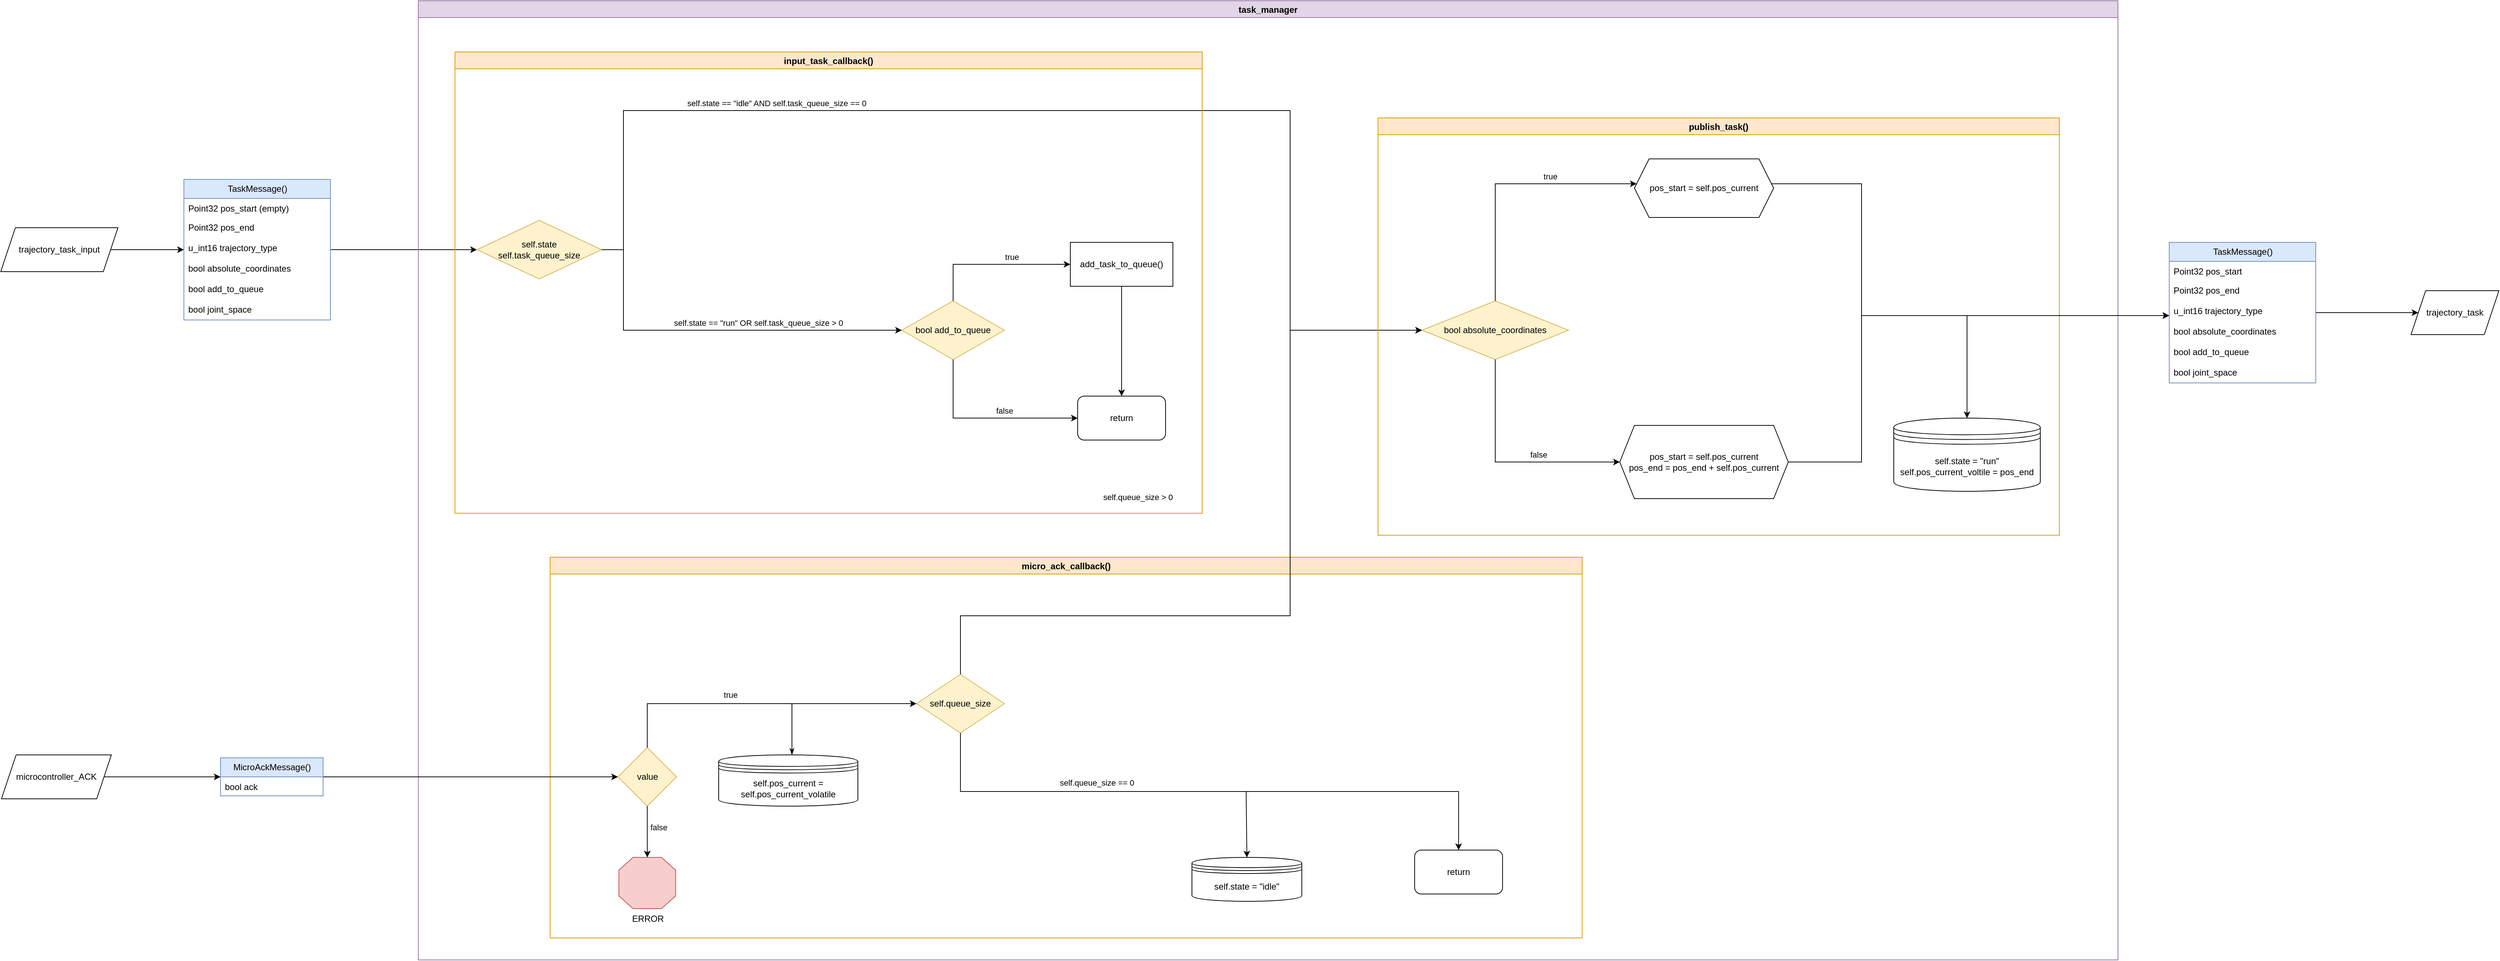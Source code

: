 <mxfile version="23.0.2" type="device" pages="2">
  <diagram name="task_manager" id="s1bGn1nxKH1Egp9ZoMWT">
    <mxGraphModel dx="-600" dy="-542" grid="1" gridSize="10" guides="1" tooltips="1" connect="1" arrows="1" fold="1" page="0" pageScale="1" pageWidth="827" pageHeight="1169" math="0" shadow="0">
      <root>
        <mxCell id="0" />
        <mxCell id="1" parent="0" />
        <mxCell id="enfEnlmXLQ8dVHHmDAx7-76" style="edgeStyle=orthogonalEdgeStyle;rounded=0;orthogonalLoop=1;jettySize=auto;html=1;" parent="1" source="enfEnlmXLQ8dVHHmDAx7-51" target="enfEnlmXLQ8dVHHmDAx7-65" edge="1">
          <mxGeometry relative="1" as="geometry">
            <Array as="points">
              <mxPoint x="4500" y="1630" />
              <mxPoint x="4500" y="1810" />
            </Array>
          </mxGeometry>
        </mxCell>
        <mxCell id="YQ-nEt4K6g1zzaHIffzp-4" style="edgeStyle=orthogonalEdgeStyle;rounded=0;orthogonalLoop=1;jettySize=auto;html=1;" parent="1" source="enfEnlmXLQ8dVHHmDAx7-65" target="YQ-nEt4K6g1zzaHIffzp-3" edge="1">
          <mxGeometry relative="1" as="geometry" />
        </mxCell>
        <mxCell id="enfEnlmXLQ8dVHHmDAx7-65" value="TaskMessage()" style="swimlane;fontStyle=0;childLayout=stackLayout;horizontal=1;startSize=26;fillColor=#dae8fc;horizontalStack=0;resizeParent=1;resizeParentMax=0;resizeLast=0;collapsible=1;marginBottom=0;html=1;strokeColor=#6c8ebf;" parent="1" vertex="1">
          <mxGeometry x="4920" y="1710" width="200" height="192" as="geometry" />
        </mxCell>
        <mxCell id="enfEnlmXLQ8dVHHmDAx7-66" value="Point32 pos_start" style="text;strokeColor=none;fillColor=none;align=left;verticalAlign=top;spacingLeft=4;spacingRight=4;overflow=hidden;rotatable=0;points=[[0,0.5],[1,0.5]];portConstraint=eastwest;whiteSpace=wrap;html=1;" parent="enfEnlmXLQ8dVHHmDAx7-65" vertex="1">
          <mxGeometry y="26" width="200" height="26" as="geometry" />
        </mxCell>
        <mxCell id="enfEnlmXLQ8dVHHmDAx7-67" value="Point32 pos_end" style="text;strokeColor=none;fillColor=none;align=left;verticalAlign=top;spacingLeft=4;spacingRight=4;overflow=hidden;rotatable=0;points=[[0,0.5],[1,0.5]];portConstraint=eastwest;whiteSpace=wrap;html=1;" parent="enfEnlmXLQ8dVHHmDAx7-65" vertex="1">
          <mxGeometry y="52" width="200" height="28" as="geometry" />
        </mxCell>
        <mxCell id="enfEnlmXLQ8dVHHmDAx7-69" value="u_int16 trajectory_type" style="text;strokeColor=none;fillColor=none;align=left;verticalAlign=top;spacingLeft=4;spacingRight=4;overflow=hidden;rotatable=0;points=[[0,0.5],[1,0.5]];portConstraint=eastwest;whiteSpace=wrap;html=1;" parent="enfEnlmXLQ8dVHHmDAx7-65" vertex="1">
          <mxGeometry y="80" width="200" height="28" as="geometry" />
        </mxCell>
        <mxCell id="enfEnlmXLQ8dVHHmDAx7-70" value="bool absolute_coordinates" style="text;strokeColor=none;fillColor=none;align=left;verticalAlign=top;spacingLeft=4;spacingRight=4;overflow=hidden;rotatable=0;points=[[0,0.5],[1,0.5]];portConstraint=eastwest;whiteSpace=wrap;html=1;" parent="enfEnlmXLQ8dVHHmDAx7-65" vertex="1">
          <mxGeometry y="108" width="200" height="28" as="geometry" />
        </mxCell>
        <mxCell id="enfEnlmXLQ8dVHHmDAx7-71" value="bool add_to_queue" style="text;strokeColor=none;fillColor=none;align=left;verticalAlign=top;spacingLeft=4;spacingRight=4;overflow=hidden;rotatable=0;points=[[0,0.5],[1,0.5]];portConstraint=eastwest;whiteSpace=wrap;html=1;" parent="enfEnlmXLQ8dVHHmDAx7-65" vertex="1">
          <mxGeometry y="136" width="200" height="28" as="geometry" />
        </mxCell>
        <mxCell id="5moezjhFUkhRXrV-1yWj-2" value="bool joint_space" style="text;strokeColor=none;fillColor=none;align=left;verticalAlign=top;spacingLeft=4;spacingRight=4;overflow=hidden;rotatable=0;points=[[0,0.5],[1,0.5]];portConstraint=eastwest;whiteSpace=wrap;html=1;" parent="enfEnlmXLQ8dVHHmDAx7-65" vertex="1">
          <mxGeometry y="164" width="200" height="28" as="geometry" />
        </mxCell>
        <mxCell id="enfEnlmXLQ8dVHHmDAx7-94" style="edgeStyle=orthogonalEdgeStyle;rounded=0;orthogonalLoop=1;jettySize=auto;html=1;" parent="1" source="enfEnlmXLQ8dVHHmDAx7-83" target="enfEnlmXLQ8dVHHmDAx7-3" edge="1">
          <mxGeometry relative="1" as="geometry" />
        </mxCell>
        <mxCell id="enfEnlmXLQ8dVHHmDAx7-83" value="TaskMessage()" style="swimlane;fontStyle=0;childLayout=stackLayout;horizontal=1;startSize=26;fillColor=#dae8fc;horizontalStack=0;resizeParent=1;resizeParentMax=0;resizeLast=0;collapsible=1;marginBottom=0;html=1;strokeColor=#6c8ebf;" parent="1" vertex="1">
          <mxGeometry x="2210" y="1624" width="200" height="192" as="geometry" />
        </mxCell>
        <mxCell id="enfEnlmXLQ8dVHHmDAx7-84" value="Point32 pos_start (empty)" style="text;strokeColor=none;fillColor=none;align=left;verticalAlign=top;spacingLeft=4;spacingRight=4;overflow=hidden;rotatable=0;points=[[0,0.5],[1,0.5]];portConstraint=eastwest;whiteSpace=wrap;html=1;" parent="enfEnlmXLQ8dVHHmDAx7-83" vertex="1">
          <mxGeometry y="26" width="200" height="26" as="geometry" />
        </mxCell>
        <mxCell id="enfEnlmXLQ8dVHHmDAx7-85" value="Point32 pos_end" style="text;strokeColor=none;fillColor=none;align=left;verticalAlign=top;spacingLeft=4;spacingRight=4;overflow=hidden;rotatable=0;points=[[0,0.5],[1,0.5]];portConstraint=eastwest;whiteSpace=wrap;html=1;" parent="enfEnlmXLQ8dVHHmDAx7-83" vertex="1">
          <mxGeometry y="52" width="200" height="28" as="geometry" />
        </mxCell>
        <mxCell id="enfEnlmXLQ8dVHHmDAx7-86" value="u_int16 trajectory_type" style="text;strokeColor=none;fillColor=none;align=left;verticalAlign=top;spacingLeft=4;spacingRight=4;overflow=hidden;rotatable=0;points=[[0,0.5],[1,0.5]];portConstraint=eastwest;whiteSpace=wrap;html=1;" parent="enfEnlmXLQ8dVHHmDAx7-83" vertex="1">
          <mxGeometry y="80" width="200" height="28" as="geometry" />
        </mxCell>
        <mxCell id="enfEnlmXLQ8dVHHmDAx7-87" value="bool absolute_coordinates" style="text;strokeColor=none;fillColor=none;align=left;verticalAlign=top;spacingLeft=4;spacingRight=4;overflow=hidden;rotatable=0;points=[[0,0.5],[1,0.5]];portConstraint=eastwest;whiteSpace=wrap;html=1;" parent="enfEnlmXLQ8dVHHmDAx7-83" vertex="1">
          <mxGeometry y="108" width="200" height="28" as="geometry" />
        </mxCell>
        <mxCell id="enfEnlmXLQ8dVHHmDAx7-88" value="bool add_to_queue" style="text;strokeColor=none;fillColor=none;align=left;verticalAlign=top;spacingLeft=4;spacingRight=4;overflow=hidden;rotatable=0;points=[[0,0.5],[1,0.5]];portConstraint=eastwest;whiteSpace=wrap;html=1;" parent="enfEnlmXLQ8dVHHmDAx7-83" vertex="1">
          <mxGeometry y="136" width="200" height="28" as="geometry" />
        </mxCell>
        <mxCell id="5moezjhFUkhRXrV-1yWj-1" value="bool joint_space" style="text;strokeColor=none;fillColor=none;align=left;verticalAlign=top;spacingLeft=4;spacingRight=4;overflow=hidden;rotatable=0;points=[[0,0.5],[1,0.5]];portConstraint=eastwest;whiteSpace=wrap;html=1;" parent="enfEnlmXLQ8dVHHmDAx7-83" vertex="1">
          <mxGeometry y="164" width="200" height="28" as="geometry" />
        </mxCell>
        <mxCell id="enfEnlmXLQ8dVHHmDAx7-90" value="task_manager" style="swimlane;fillColor=#e1d5e7;strokeColor=#9673a6;" parent="1" vertex="1">
          <mxGeometry x="2530" y="1380" width="2320" height="1310" as="geometry">
            <mxRectangle x="2530" y="1380" width="220" height="90" as="alternateBounds" />
          </mxGeometry>
        </mxCell>
        <mxCell id="enfEnlmXLQ8dVHHmDAx7-25" value="value" style="rhombus;whiteSpace=wrap;html=1;fillColor=#fff2cc;strokeColor=#d6b656;" parent="enfEnlmXLQ8dVHHmDAx7-90" vertex="1">
          <mxGeometry x="272.5" y="1020" width="80" height="80" as="geometry" />
        </mxCell>
        <mxCell id="enfEnlmXLQ8dVHHmDAx7-32" value="return" style="rounded=1;whiteSpace=wrap;html=1;" parent="enfEnlmXLQ8dVHHmDAx7-90" vertex="1">
          <mxGeometry x="1360" y="1160" width="120" height="60" as="geometry" />
        </mxCell>
        <mxCell id="enfEnlmXLQ8dVHHmDAx7-41" value="ERROR" style="verticalLabelPosition=bottom;verticalAlign=top;html=1;shape=mxgraph.basic.polygon;polyCoords=[[0.25,0],[0.75,0],[1,0.25],[1,0.75],[0.75,1],[0.25,1],[0,0.75],[0,0.25]];polyline=0;fillColor=#f8cecc;strokeColor=#b85450;" parent="enfEnlmXLQ8dVHHmDAx7-90" vertex="1">
          <mxGeometry x="273.75" y="1170" width="77.5" height="70" as="geometry" />
        </mxCell>
        <mxCell id="enfEnlmXLQ8dVHHmDAx7-43" value="" style="edgeStyle=orthogonalEdgeStyle;rounded=0;orthogonalLoop=1;jettySize=auto;html=1;" parent="enfEnlmXLQ8dVHHmDAx7-90" source="enfEnlmXLQ8dVHHmDAx7-25" target="enfEnlmXLQ8dVHHmDAx7-41" edge="1">
          <mxGeometry relative="1" as="geometry" />
        </mxCell>
        <mxCell id="enfEnlmXLQ8dVHHmDAx7-45" value="false" style="edgeLabel;html=1;align=center;verticalAlign=middle;resizable=0;points=[];" parent="enfEnlmXLQ8dVHHmDAx7-43" vertex="1" connectable="0">
          <mxGeometry x="-0.225" y="2" relative="1" as="geometry">
            <mxPoint x="13" y="2" as="offset" />
          </mxGeometry>
        </mxCell>
        <mxCell id="enfEnlmXLQ8dVHHmDAx7-3" value="self.state&lt;br&gt;self.task_queue_size" style="rhombus;whiteSpace=wrap;html=1;fillColor=#fff2cc;strokeColor=#d6b656;" parent="enfEnlmXLQ8dVHHmDAx7-90" vertex="1">
          <mxGeometry x="80" y="300" width="170" height="80" as="geometry" />
        </mxCell>
        <mxCell id="enfEnlmXLQ8dVHHmDAx7-10" value="" style="edgeStyle=orthogonalEdgeStyle;rounded=0;orthogonalLoop=1;jettySize=auto;html=1;" parent="enfEnlmXLQ8dVHHmDAx7-90" source="enfEnlmXLQ8dVHHmDAx7-3" target="enfEnlmXLQ8dVHHmDAx7-49" edge="1">
          <mxGeometry relative="1" as="geometry">
            <mxPoint x="1190.077" y="490" as="targetPoint" />
            <Array as="points">
              <mxPoint x="280" y="340" />
              <mxPoint x="280" y="150" />
              <mxPoint x="1190" y="150" />
              <mxPoint x="1190" y="450" />
            </Array>
          </mxGeometry>
        </mxCell>
        <mxCell id="enfEnlmXLQ8dVHHmDAx7-11" value="self.state == &quot;idle&quot; AND self.task_queue_size == 0" style="edgeLabel;html=1;align=center;verticalAlign=middle;resizable=0;points=[];" parent="enfEnlmXLQ8dVHHmDAx7-10" vertex="1" connectable="0">
          <mxGeometry x="0.148" y="1" relative="1" as="geometry">
            <mxPoint x="-495" y="-9" as="offset" />
          </mxGeometry>
        </mxCell>
        <mxCell id="enfEnlmXLQ8dVHHmDAx7-15" value="bool add_to_queue" style="rhombus;whiteSpace=wrap;html=1;fillColor=#fff2cc;strokeColor=#d6b656;" parent="enfEnlmXLQ8dVHHmDAx7-90" vertex="1">
          <mxGeometry x="660" y="410" width="140" height="80" as="geometry" />
        </mxCell>
        <mxCell id="enfEnlmXLQ8dVHHmDAx7-16" value="" style="edgeStyle=orthogonalEdgeStyle;rounded=0;orthogonalLoop=1;jettySize=auto;html=1;" parent="enfEnlmXLQ8dVHHmDAx7-90" source="enfEnlmXLQ8dVHHmDAx7-3" target="enfEnlmXLQ8dVHHmDAx7-15" edge="1">
          <mxGeometry relative="1" as="geometry">
            <Array as="points">
              <mxPoint x="280" y="340" />
              <mxPoint x="280" y="450" />
            </Array>
          </mxGeometry>
        </mxCell>
        <mxCell id="enfEnlmXLQ8dVHHmDAx7-23" value="self.state == &quot;run&quot; OR self.task_queue_size &amp;gt; 0" style="edgeLabel;html=1;align=center;verticalAlign=middle;resizable=0;points=[];" parent="enfEnlmXLQ8dVHHmDAx7-16" vertex="1" connectable="0">
          <mxGeometry x="0.19" y="-4" relative="1" as="geometry">
            <mxPoint x="14" y="-14" as="offset" />
          </mxGeometry>
        </mxCell>
        <mxCell id="enfEnlmXLQ8dVHHmDAx7-108" style="edgeStyle=orthogonalEdgeStyle;rounded=0;orthogonalLoop=1;jettySize=auto;html=1;" parent="enfEnlmXLQ8dVHHmDAx7-90" source="enfEnlmXLQ8dVHHmDAx7-17" target="enfEnlmXLQ8dVHHmDAx7-107" edge="1">
          <mxGeometry relative="1" as="geometry" />
        </mxCell>
        <mxCell id="enfEnlmXLQ8dVHHmDAx7-17" value="add_task_to_queue()" style="whiteSpace=wrap;html=1;" parent="enfEnlmXLQ8dVHHmDAx7-90" vertex="1">
          <mxGeometry x="890" y="330" width="140" height="60" as="geometry" />
        </mxCell>
        <mxCell id="enfEnlmXLQ8dVHHmDAx7-18" value="" style="edgeStyle=orthogonalEdgeStyle;rounded=0;orthogonalLoop=1;jettySize=auto;html=1;" parent="enfEnlmXLQ8dVHHmDAx7-90" source="enfEnlmXLQ8dVHHmDAx7-15" target="enfEnlmXLQ8dVHHmDAx7-17" edge="1">
          <mxGeometry relative="1" as="geometry">
            <Array as="points">
              <mxPoint x="730" y="360" />
            </Array>
          </mxGeometry>
        </mxCell>
        <mxCell id="enfEnlmXLQ8dVHHmDAx7-19" value="true" style="edgeLabel;html=1;align=center;verticalAlign=middle;resizable=0;points=[];" parent="enfEnlmXLQ8dVHHmDAx7-18" vertex="1" connectable="0">
          <mxGeometry x="0.064" relative="1" as="geometry">
            <mxPoint x="18" y="-10" as="offset" />
          </mxGeometry>
        </mxCell>
        <mxCell id="enfEnlmXLQ8dVHHmDAx7-21" value="" style="edgeStyle=orthogonalEdgeStyle;rounded=0;orthogonalLoop=1;jettySize=auto;html=1;entryX=0;entryY=0.5;entryDx=0;entryDy=0;" parent="enfEnlmXLQ8dVHHmDAx7-90" source="enfEnlmXLQ8dVHHmDAx7-15" target="enfEnlmXLQ8dVHHmDAx7-107" edge="1">
          <mxGeometry relative="1" as="geometry">
            <Array as="points">
              <mxPoint x="730" y="570" />
            </Array>
            <mxPoint x="730" y="610" as="targetPoint" />
          </mxGeometry>
        </mxCell>
        <mxCell id="enfEnlmXLQ8dVHHmDAx7-22" value="false" style="edgeLabel;html=1;align=center;verticalAlign=middle;resizable=0;points=[];" parent="enfEnlmXLQ8dVHHmDAx7-21" vertex="1" connectable="0">
          <mxGeometry x="0.318" y="-4" relative="1" as="geometry">
            <mxPoint x="-15" y="-14" as="offset" />
          </mxGeometry>
        </mxCell>
        <mxCell id="enfEnlmXLQ8dVHHmDAx7-49" value="bool absolute_coordinates" style="rhombus;whiteSpace=wrap;html=1;fillColor=#fff2cc;strokeColor=#d6b656;" parent="enfEnlmXLQ8dVHHmDAx7-90" vertex="1">
          <mxGeometry x="1370" y="410" width="200" height="80" as="geometry" />
        </mxCell>
        <mxCell id="enfEnlmXLQ8dVHHmDAx7-52" value="" style="edgeStyle=orthogonalEdgeStyle;rounded=0;orthogonalLoop=1;jettySize=auto;html=1;" parent="enfEnlmXLQ8dVHHmDAx7-90" source="enfEnlmXLQ8dVHHmDAx7-49" target="enfEnlmXLQ8dVHHmDAx7-51" edge="1">
          <mxGeometry relative="1" as="geometry">
            <Array as="points">
              <mxPoint x="1470" y="250" />
            </Array>
          </mxGeometry>
        </mxCell>
        <mxCell id="enfEnlmXLQ8dVHHmDAx7-53" value="true" style="edgeLabel;html=1;align=center;verticalAlign=middle;resizable=0;points=[];" parent="enfEnlmXLQ8dVHHmDAx7-52" vertex="1" connectable="0">
          <mxGeometry x="0.052" y="3" relative="1" as="geometry">
            <mxPoint x="49" y="-7" as="offset" />
          </mxGeometry>
        </mxCell>
        <mxCell id="enfEnlmXLQ8dVHHmDAx7-55" value="" style="edgeStyle=orthogonalEdgeStyle;rounded=0;orthogonalLoop=1;jettySize=auto;html=1;" parent="enfEnlmXLQ8dVHHmDAx7-90" source="enfEnlmXLQ8dVHHmDAx7-49" target="enfEnlmXLQ8dVHHmDAx7-54" edge="1">
          <mxGeometry relative="1" as="geometry">
            <Array as="points">
              <mxPoint x="1470" y="630" />
            </Array>
          </mxGeometry>
        </mxCell>
        <mxCell id="enfEnlmXLQ8dVHHmDAx7-56" value="false" style="edgeLabel;html=1;align=center;verticalAlign=middle;resizable=0;points=[];" parent="enfEnlmXLQ8dVHHmDAx7-55" vertex="1" connectable="0">
          <mxGeometry x="0.116" y="-1" relative="1" as="geometry">
            <mxPoint x="26" y="-11" as="offset" />
          </mxGeometry>
        </mxCell>
        <mxCell id="YQ-nEt4K6g1zzaHIffzp-2" style="edgeStyle=orthogonalEdgeStyle;rounded=0;orthogonalLoop=1;jettySize=auto;html=1;startArrow=classic;startFill=1;endArrow=none;endFill=0;" parent="enfEnlmXLQ8dVHHmDAx7-90" source="enfEnlmXLQ8dVHHmDAx7-59" edge="1">
          <mxGeometry relative="1" as="geometry">
            <mxPoint x="2114" y="430" as="targetPoint" />
          </mxGeometry>
        </mxCell>
        <mxCell id="enfEnlmXLQ8dVHHmDAx7-111" value="input_task_callback()" style="swimlane;fillColor=#ffe6cc;strokeColor=#d79b00;swimlaneFillColor=none;rounded=0;glass=0;" parent="enfEnlmXLQ8dVHHmDAx7-90" vertex="1">
          <mxGeometry x="50" y="70" width="1020" height="630" as="geometry">
            <mxRectangle x="50" y="70" width="160" height="30" as="alternateBounds" />
          </mxGeometry>
        </mxCell>
        <mxCell id="enfEnlmXLQ8dVHHmDAx7-107" value="return" style="rounded=1;whiteSpace=wrap;html=1;" parent="enfEnlmXLQ8dVHHmDAx7-111" vertex="1">
          <mxGeometry x="850" y="470" width="120" height="60" as="geometry" />
        </mxCell>
        <mxCell id="enfEnlmXLQ8dVHHmDAx7-113" value="micro_ack_callback()" style="swimlane;fillColor=#ffe6cc;strokeColor=#d79b00;" parent="enfEnlmXLQ8dVHHmDAx7-90" vertex="1">
          <mxGeometry x="180" y="760" width="1408.75" height="520" as="geometry" />
        </mxCell>
        <mxCell id="enfEnlmXLQ8dVHHmDAx7-27" value="self.queue_size" style="rhombus;whiteSpace=wrap;html=1;fillColor=#fff2cc;strokeColor=#d6b656;" parent="enfEnlmXLQ8dVHHmDAx7-113" vertex="1">
          <mxGeometry x="500" y="160" width="120" height="80" as="geometry" />
        </mxCell>
        <mxCell id="9M5KWKwxso2YnSo6SnTk-2" style="edgeStyle=orthogonalEdgeStyle;rounded=0;orthogonalLoop=1;jettySize=auto;html=1;startArrow=classicThin;startFill=1;endArrow=none;endFill=0;" parent="enfEnlmXLQ8dVHHmDAx7-113" source="9M5KWKwxso2YnSo6SnTk-1" edge="1">
          <mxGeometry relative="1" as="geometry">
            <mxPoint x="310" y="200" as="targetPoint" />
            <Array as="points">
              <mxPoint x="330" y="200" />
            </Array>
          </mxGeometry>
        </mxCell>
        <mxCell id="9M5KWKwxso2YnSo6SnTk-1" value="self.pos_current = self.pos_current_volatile" style="shape=datastore;whiteSpace=wrap;html=1;" parent="enfEnlmXLQ8dVHHmDAx7-113" vertex="1">
          <mxGeometry x="230" y="270" width="190" height="70" as="geometry" />
        </mxCell>
        <mxCell id="enfEnlmXLQ8dVHHmDAx7-104" value="self.state = &quot;idle&quot;" style="shape=datastore;whiteSpace=wrap;html=1;" parent="enfEnlmXLQ8dVHHmDAx7-113" vertex="1">
          <mxGeometry x="876" y="410" width="150" height="60" as="geometry" />
        </mxCell>
        <mxCell id="enfEnlmXLQ8dVHHmDAx7-30" value="" style="edgeStyle=orthogonalEdgeStyle;rounded=0;orthogonalLoop=1;jettySize=auto;html=1;" parent="enfEnlmXLQ8dVHHmDAx7-90" source="enfEnlmXLQ8dVHHmDAx7-27" target="enfEnlmXLQ8dVHHmDAx7-49" edge="1">
          <mxGeometry relative="1" as="geometry">
            <mxPoint x="1190.077" y="550" as="targetPoint" />
            <Array as="points">
              <mxPoint x="740" y="840" />
              <mxPoint x="1190" y="840" />
              <mxPoint x="1190" y="450" />
            </Array>
          </mxGeometry>
        </mxCell>
        <mxCell id="enfEnlmXLQ8dVHHmDAx7-34" value="self.queue_size &amp;gt; 0" style="edgeLabel;html=1;align=center;verticalAlign=middle;resizable=0;points=[];" parent="enfEnlmXLQ8dVHHmDAx7-30" vertex="1" connectable="0">
          <mxGeometry x="0.24" relative="1" as="geometry">
            <mxPoint x="-208" y="-10" as="offset" />
          </mxGeometry>
        </mxCell>
        <mxCell id="enfEnlmXLQ8dVHHmDAx7-28" value="" style="edgeStyle=orthogonalEdgeStyle;rounded=0;orthogonalLoop=1;jettySize=auto;html=1;exitX=0.5;exitY=0;exitDx=0;exitDy=0;" parent="enfEnlmXLQ8dVHHmDAx7-90" source="enfEnlmXLQ8dVHHmDAx7-25" target="enfEnlmXLQ8dVHHmDAx7-27" edge="1">
          <mxGeometry relative="1" as="geometry">
            <mxPoint x="530" y="970" as="targetPoint" />
            <Array as="points">
              <mxPoint x="313" y="960" />
            </Array>
            <mxPoint x="386.304" y="1029.996" as="sourcePoint" />
          </mxGeometry>
        </mxCell>
        <mxCell id="enfEnlmXLQ8dVHHmDAx7-44" value="true" style="edgeLabel;html=1;align=center;verticalAlign=middle;resizable=0;points=[];" parent="enfEnlmXLQ8dVHHmDAx7-28" vertex="1" connectable="0">
          <mxGeometry x="0.566" y="2" relative="1" as="geometry">
            <mxPoint x="-161" y="-10" as="offset" />
          </mxGeometry>
        </mxCell>
        <mxCell id="enfEnlmXLQ8dVHHmDAx7-105" style="edgeStyle=orthogonalEdgeStyle;rounded=0;orthogonalLoop=1;jettySize=auto;html=1;" parent="enfEnlmXLQ8dVHHmDAx7-90" source="enfEnlmXLQ8dVHHmDAx7-27" target="enfEnlmXLQ8dVHHmDAx7-32" edge="1">
          <mxGeometry relative="1" as="geometry">
            <Array as="points">
              <mxPoint x="740" y="1080" />
              <mxPoint x="1420" y="1080" />
            </Array>
          </mxGeometry>
        </mxCell>
        <mxCell id="enfEnlmXLQ8dVHHmDAx7-110" value="self.queue_size == 0" style="edgeLabel;html=1;align=center;verticalAlign=middle;resizable=0;points=[];" parent="enfEnlmXLQ8dVHHmDAx7-105" vertex="1" connectable="0">
          <mxGeometry x="0.104" y="6" relative="1" as="geometry">
            <mxPoint x="-198" y="-6" as="offset" />
          </mxGeometry>
        </mxCell>
        <mxCell id="cKC43RCWWNWNaicOigTV-1" value="publish_task()" style="swimlane;startSize=23;fillColor=#ffe6cc;strokeColor=#d79b00;" parent="enfEnlmXLQ8dVHHmDAx7-90" vertex="1">
          <mxGeometry x="1310" y="160" width="930" height="570" as="geometry" />
        </mxCell>
        <mxCell id="enfEnlmXLQ8dVHHmDAx7-54" value="pos_start = self.pos_current&lt;br&gt;pos_end = pos_end + self.pos_current" style="shape=hexagon;perimeter=hexagonPerimeter2;whiteSpace=wrap;html=1;fixedSize=1;" parent="cKC43RCWWNWNaicOigTV-1" vertex="1">
          <mxGeometry x="330" y="420" width="230" height="100" as="geometry" />
        </mxCell>
        <mxCell id="enfEnlmXLQ8dVHHmDAx7-51" value="pos_start = self.pos_current" style="shape=hexagon;perimeter=hexagonPerimeter2;whiteSpace=wrap;html=1;fixedSize=1;" parent="cKC43RCWWNWNaicOigTV-1" vertex="1">
          <mxGeometry x="350" y="56" width="190" height="80" as="geometry" />
        </mxCell>
        <mxCell id="enfEnlmXLQ8dVHHmDAx7-59" value="self.state = &quot;run&quot;&lt;br&gt;self.pos_current_voltile = pos_end" style="shape=datastore;whiteSpace=wrap;html=1;" parent="cKC43RCWWNWNaicOigTV-1" vertex="1">
          <mxGeometry x="704" y="410" width="200" height="100" as="geometry" />
        </mxCell>
        <mxCell id="ZBmy8x6zG498OjD0A42x-7" style="edgeStyle=orthogonalEdgeStyle;rounded=0;orthogonalLoop=1;jettySize=auto;html=1;" parent="1" source="enfEnlmXLQ8dVHHmDAx7-24" target="ZBmy8x6zG498OjD0A42x-3" edge="1">
          <mxGeometry relative="1" as="geometry" />
        </mxCell>
        <mxCell id="enfEnlmXLQ8dVHHmDAx7-24" value="microcontroller_ACK" style="shape=parallelogram;perimeter=parallelogramPerimeter;whiteSpace=wrap;html=1;fixedSize=1;" parent="1" vertex="1">
          <mxGeometry x="1961" y="2410" width="150" height="60" as="geometry" />
        </mxCell>
        <mxCell id="ZBmy8x6zG498OjD0A42x-2" style="edgeStyle=orthogonalEdgeStyle;rounded=0;orthogonalLoop=1;jettySize=auto;html=1;" parent="1" source="ZBmy8x6zG498OjD0A42x-1" target="enfEnlmXLQ8dVHHmDAx7-83" edge="1">
          <mxGeometry relative="1" as="geometry" />
        </mxCell>
        <mxCell id="ZBmy8x6zG498OjD0A42x-1" value="trajectory_task_input" style="shape=parallelogram;perimeter=parallelogramPerimeter;whiteSpace=wrap;html=1;fixedSize=1;" parent="1" vertex="1">
          <mxGeometry x="1960" y="1690" width="160" height="60" as="geometry" />
        </mxCell>
        <mxCell id="ZBmy8x6zG498OjD0A42x-8" style="edgeStyle=orthogonalEdgeStyle;rounded=0;orthogonalLoop=1;jettySize=auto;html=1;" parent="1" source="ZBmy8x6zG498OjD0A42x-3" target="enfEnlmXLQ8dVHHmDAx7-25" edge="1">
          <mxGeometry relative="1" as="geometry" />
        </mxCell>
        <mxCell id="ZBmy8x6zG498OjD0A42x-3" value="MicroAckMessage()" style="swimlane;fontStyle=0;childLayout=stackLayout;horizontal=1;startSize=26;fillColor=#dae8fc;horizontalStack=0;resizeParent=1;resizeParentMax=0;resizeLast=0;collapsible=1;marginBottom=0;html=1;strokeColor=#6c8ebf;" parent="1" vertex="1">
          <mxGeometry x="2260" y="2414" width="140" height="52" as="geometry" />
        </mxCell>
        <mxCell id="ZBmy8x6zG498OjD0A42x-4" value="bool ack" style="text;strokeColor=none;fillColor=none;align=left;verticalAlign=top;spacingLeft=4;spacingRight=4;overflow=hidden;rotatable=0;points=[[0,0.5],[1,0.5]];portConstraint=eastwest;whiteSpace=wrap;html=1;" parent="ZBmy8x6zG498OjD0A42x-3" vertex="1">
          <mxGeometry y="26" width="140" height="26" as="geometry" />
        </mxCell>
        <mxCell id="YQ-nEt4K6g1zzaHIffzp-3" value="trajectory_task" style="shape=parallelogram;perimeter=parallelogramPerimeter;whiteSpace=wrap;html=1;fixedSize=1;" parent="1" vertex="1">
          <mxGeometry x="5250" y="1776" width="120" height="60" as="geometry" />
        </mxCell>
        <mxCell id="9M5KWKwxso2YnSo6SnTk-3" value="" style="endArrow=classic;html=1;rounded=0;entryX=0.5;entryY=0;entryDx=0;entryDy=0;" parent="1" target="enfEnlmXLQ8dVHHmDAx7-104" edge="1">
          <mxGeometry width="50" height="50" relative="1" as="geometry">
            <mxPoint x="3660" y="2460" as="sourcePoint" />
            <mxPoint x="3570" y="2550" as="targetPoint" />
          </mxGeometry>
        </mxCell>
        <mxCell id="cKC43RCWWNWNaicOigTV-2" style="edgeStyle=orthogonalEdgeStyle;rounded=0;orthogonalLoop=1;jettySize=auto;html=1;" parent="1" source="enfEnlmXLQ8dVHHmDAx7-54" target="enfEnlmXLQ8dVHHmDAx7-65" edge="1">
          <mxGeometry relative="1" as="geometry">
            <Array as="points">
              <mxPoint x="4500" y="2010" />
              <mxPoint x="4500" y="1810" />
            </Array>
          </mxGeometry>
        </mxCell>
      </root>
    </mxGraphModel>
  </diagram>
  <diagram id="B1Fzsid5cvQ4gy6d5hLE" name="robot_controller">
    <mxGraphModel dx="-1431" dy="-478" grid="1" gridSize="10" guides="1" tooltips="1" connect="1" arrows="1" fold="1" page="1" pageScale="1" pageWidth="827" pageHeight="1169" math="0" shadow="0">
      <root>
        <mxCell id="0" />
        <mxCell id="1" parent="0" />
        <mxCell id="QLZ8bEoriil78dlaDKnp-2" style="edgeStyle=orthogonalEdgeStyle;rounded=0;orthogonalLoop=1;jettySize=auto;html=1;" parent="1" source="Quh2cVXOiZRCfCQZu7Df-1" target="QLZ8bEoriil78dlaDKnp-1" edge="1">
          <mxGeometry relative="1" as="geometry" />
        </mxCell>
        <mxCell id="Quh2cVXOiZRCfCQZu7Df-1" value="TaskMessage()" style="swimlane;fontStyle=0;childLayout=stackLayout;horizontal=1;startSize=26;fillColor=none;horizontalStack=0;resizeParent=1;resizeParentMax=0;resizeLast=0;collapsible=1;marginBottom=0;html=1;" parent="1" vertex="1">
          <mxGeometry x="3550" y="1457" width="200" height="192" as="geometry" />
        </mxCell>
        <mxCell id="Quh2cVXOiZRCfCQZu7Df-2" value="Point32 pos_start" style="text;strokeColor=none;fillColor=none;align=left;verticalAlign=top;spacingLeft=4;spacingRight=4;overflow=hidden;rotatable=0;points=[[0,0.5],[1,0.5]];portConstraint=eastwest;whiteSpace=wrap;html=1;" parent="Quh2cVXOiZRCfCQZu7Df-1" vertex="1">
          <mxGeometry y="26" width="200" height="26" as="geometry" />
        </mxCell>
        <mxCell id="Quh2cVXOiZRCfCQZu7Df-3" value="Point32 pos_end" style="text;strokeColor=none;fillColor=none;align=left;verticalAlign=top;spacingLeft=4;spacingRight=4;overflow=hidden;rotatable=0;points=[[0,0.5],[1,0.5]];portConstraint=eastwest;whiteSpace=wrap;html=1;" parent="Quh2cVXOiZRCfCQZu7Df-1" vertex="1">
          <mxGeometry y="52" width="200" height="28" as="geometry" />
        </mxCell>
        <mxCell id="Quh2cVXOiZRCfCQZu7Df-4" value="u_int16 trajectory_type" style="text;strokeColor=none;fillColor=none;align=left;verticalAlign=top;spacingLeft=4;spacingRight=4;overflow=hidden;rotatable=0;points=[[0,0.5],[1,0.5]];portConstraint=eastwest;whiteSpace=wrap;html=1;" parent="Quh2cVXOiZRCfCQZu7Df-1" vertex="1">
          <mxGeometry y="80" width="200" height="28" as="geometry" />
        </mxCell>
        <mxCell id="Quh2cVXOiZRCfCQZu7Df-5" value="bool absolute_coordinates" style="text;strokeColor=none;fillColor=none;align=left;verticalAlign=top;spacingLeft=4;spacingRight=4;overflow=hidden;rotatable=0;points=[[0,0.5],[1,0.5]];portConstraint=eastwest;whiteSpace=wrap;html=1;" parent="Quh2cVXOiZRCfCQZu7Df-1" vertex="1">
          <mxGeometry y="108" width="200" height="28" as="geometry" />
        </mxCell>
        <mxCell id="Quh2cVXOiZRCfCQZu7Df-6" value="bool add_to_queue" style="text;strokeColor=none;fillColor=none;align=left;verticalAlign=top;spacingLeft=4;spacingRight=4;overflow=hidden;rotatable=0;points=[[0,0.5],[1,0.5]];portConstraint=eastwest;whiteSpace=wrap;html=1;" parent="Quh2cVXOiZRCfCQZu7Df-1" vertex="1">
          <mxGeometry y="136" width="200" height="28" as="geometry" />
        </mxCell>
        <mxCell id="TTrZ2Ry3o2LE3_kFbg0s-13" value="bool joint_space" style="text;strokeColor=none;fillColor=none;align=left;verticalAlign=top;spacingLeft=4;spacingRight=4;overflow=hidden;rotatable=0;points=[[0,0.5],[1,0.5]];portConstraint=eastwest;whiteSpace=wrap;html=1;" parent="Quh2cVXOiZRCfCQZu7Df-1" vertex="1">
          <mxGeometry y="164" width="200" height="28" as="geometry" />
        </mxCell>
        <mxCell id="SgtMRvae1MBsr5tqp38Z-2" style="edgeStyle=orthogonalEdgeStyle;rounded=0;orthogonalLoop=1;jettySize=auto;html=1;" parent="1" source="SgtMRvae1MBsr5tqp38Z-1" target="Quh2cVXOiZRCfCQZu7Df-1" edge="1">
          <mxGeometry relative="1" as="geometry" />
        </mxCell>
        <mxCell id="SgtMRvae1MBsr5tqp38Z-1" value="trajectory_task" style="shape=parallelogram;perimeter=parallelogramPerimeter;whiteSpace=wrap;html=1;fixedSize=1;" parent="1" vertex="1">
          <mxGeometry x="3250" y="1523" width="120" height="60" as="geometry" />
        </mxCell>
        <mxCell id="SgtMRvae1MBsr5tqp38Z-3" value="robot_controller_callback()" style="swimlane;startSize=23;" parent="1" vertex="1">
          <mxGeometry x="3850" y="1270" width="1680" height="600" as="geometry" />
        </mxCell>
        <mxCell id="QLZ8bEoriil78dlaDKnp-31" style="edgeStyle=orthogonalEdgeStyle;rounded=0;orthogonalLoop=1;jettySize=auto;html=1;" parent="SgtMRvae1MBsr5tqp38Z-3" source="QLZ8bEoriil78dlaDKnp-1" target="QLZ8bEoriil78dlaDKnp-5" edge="1">
          <mxGeometry relative="1" as="geometry" />
        </mxCell>
        <mxCell id="TTrZ2Ry3o2LE3_kFbg0s-2" style="edgeStyle=orthogonalEdgeStyle;rounded=0;orthogonalLoop=1;jettySize=auto;html=1;" parent="SgtMRvae1MBsr5tqp38Z-3" source="QLZ8bEoriil78dlaDKnp-1" target="TTrZ2Ry3o2LE3_kFbg0s-1" edge="1">
          <mxGeometry relative="1" as="geometry" />
        </mxCell>
        <mxCell id="QLZ8bEoriil78dlaDKnp-1" value="generate_trajectory_task_space()" style="rounded=0;whiteSpace=wrap;html=1;" parent="SgtMRvae1MBsr5tqp38Z-3" vertex="1">
          <mxGeometry x="100" y="252" width="210" height="62" as="geometry" />
        </mxCell>
        <mxCell id="QLZ8bEoriil78dlaDKnp-51" style="edgeStyle=orthogonalEdgeStyle;rounded=0;orthogonalLoop=1;jettySize=auto;html=1;" parent="SgtMRvae1MBsr5tqp38Z-3" source="QLZ8bEoriil78dlaDKnp-3" target="QLZ8bEoriil78dlaDKnp-39" edge="1">
          <mxGeometry relative="1" as="geometry" />
        </mxCell>
        <mxCell id="TTrZ2Ry3o2LE3_kFbg0s-10" style="edgeStyle=orthogonalEdgeStyle;rounded=0;orthogonalLoop=1;jettySize=auto;html=1;" parent="SgtMRvae1MBsr5tqp38Z-3" source="QLZ8bEoriil78dlaDKnp-3" target="TTrZ2Ry3o2LE3_kFbg0s-8" edge="1">
          <mxGeometry relative="1" as="geometry" />
        </mxCell>
        <mxCell id="QLZ8bEoriil78dlaDKnp-3" value="inverse_geometry()" style="rounded=0;whiteSpace=wrap;html=1;" parent="SgtMRvae1MBsr5tqp38Z-3" vertex="1">
          <mxGeometry x="750" y="249" width="175" height="68" as="geometry" />
        </mxCell>
        <mxCell id="QLZ8bEoriil78dlaDKnp-29" style="edgeStyle=orthogonalEdgeStyle;rounded=0;orthogonalLoop=1;jettySize=auto;html=1;" parent="SgtMRvae1MBsr5tqp38Z-3" source="QLZ8bEoriil78dlaDKnp-5" target="QLZ8bEoriil78dlaDKnp-3" edge="1">
          <mxGeometry relative="1" as="geometry" />
        </mxCell>
        <mxCell id="QLZ8bEoriil78dlaDKnp-5" value="set_points_trajectory[ ]" style="swimlane;fontStyle=0;childLayout=stackLayout;horizontal=1;startSize=26;fillColor=none;horizontalStack=0;resizeParent=1;resizeParentMax=0;resizeLast=0;collapsible=1;marginBottom=0;html=1;" parent="SgtMRvae1MBsr5tqp38Z-3" vertex="1">
          <mxGeometry x="420" y="205" width="190" height="156" as="geometry" />
        </mxCell>
        <mxCell id="QLZ8bEoriil78dlaDKnp-6" value="[ x, y, z, t ]&lt;sub&gt;0&lt;/sub&gt;" style="text;strokeColor=none;fillColor=none;align=left;verticalAlign=top;spacingLeft=4;spacingRight=4;overflow=hidden;rotatable=0;points=[[0,0.5],[1,0.5]];portConstraint=eastwest;whiteSpace=wrap;html=1;" parent="QLZ8bEoriil78dlaDKnp-5" vertex="1">
          <mxGeometry y="26" width="190" height="26" as="geometry" />
        </mxCell>
        <mxCell id="QLZ8bEoriil78dlaDKnp-7" value="[ x, y, z, t ]&lt;span style=&quot;font-size: 10px;&quot;&gt;1&lt;/span&gt;" style="text;strokeColor=none;fillColor=none;align=left;verticalAlign=top;spacingLeft=4;spacingRight=4;overflow=hidden;rotatable=0;points=[[0,0.5],[1,0.5]];portConstraint=eastwest;whiteSpace=wrap;html=1;" parent="QLZ8bEoriil78dlaDKnp-5" vertex="1">
          <mxGeometry y="52" width="190" height="26" as="geometry" />
        </mxCell>
        <mxCell id="QLZ8bEoriil78dlaDKnp-8" value="[ x, y, z, t ]&lt;span style=&quot;font-size: 10px;&quot;&gt;2&lt;/span&gt;" style="text;strokeColor=none;fillColor=none;align=left;verticalAlign=top;spacingLeft=4;spacingRight=4;overflow=hidden;rotatable=0;points=[[0,0.5],[1,0.5]];portConstraint=eastwest;whiteSpace=wrap;html=1;" parent="QLZ8bEoriil78dlaDKnp-5" vertex="1">
          <mxGeometry y="78" width="190" height="26" as="geometry" />
        </mxCell>
        <mxCell id="QLZ8bEoriil78dlaDKnp-27" value="...." style="text;strokeColor=none;fillColor=none;align=left;verticalAlign=top;spacingLeft=4;spacingRight=4;overflow=hidden;rotatable=0;points=[[0,0.5],[1,0.5]];portConstraint=eastwest;whiteSpace=wrap;html=1;" parent="QLZ8bEoriil78dlaDKnp-5" vertex="1">
          <mxGeometry y="104" width="190" height="26" as="geometry" />
        </mxCell>
        <mxCell id="QLZ8bEoriil78dlaDKnp-26" value="[ x, y, z, t ]&lt;sub&gt;n&lt;/sub&gt;" style="text;strokeColor=none;fillColor=none;align=left;verticalAlign=top;spacingLeft=4;spacingRight=4;overflow=hidden;rotatable=0;points=[[0,0.5],[1,0.5]];portConstraint=eastwest;whiteSpace=wrap;html=1;" parent="QLZ8bEoriil78dlaDKnp-5" vertex="1">
          <mxGeometry y="130" width="190" height="26" as="geometry" />
        </mxCell>
        <mxCell id="QLZ8bEoriil78dlaDKnp-42" style="edgeStyle=orthogonalEdgeStyle;rounded=0;orthogonalLoop=1;jettySize=auto;html=1;" parent="SgtMRvae1MBsr5tqp38Z-3" source="QLZ8bEoriil78dlaDKnp-39" target="QLZ8bEoriil78dlaDKnp-41" edge="1">
          <mxGeometry relative="1" as="geometry">
            <Array as="points">
              <mxPoint x="1180" y="160" />
            </Array>
          </mxGeometry>
        </mxCell>
        <mxCell id="QLZ8bEoriil78dlaDKnp-43" value="true" style="edgeLabel;html=1;align=center;verticalAlign=middle;resizable=0;points=[];" parent="QLZ8bEoriil78dlaDKnp-42" vertex="1" connectable="0">
          <mxGeometry x="0.219" y="-1" relative="1" as="geometry">
            <mxPoint x="-4" y="-11" as="offset" />
          </mxGeometry>
        </mxCell>
        <mxCell id="QLZ8bEoriil78dlaDKnp-39" value="joint_space" style="rhombus;whiteSpace=wrap;html=1;" parent="SgtMRvae1MBsr5tqp38Z-3" vertex="1">
          <mxGeometry x="1100" y="243" width="160" height="80" as="geometry" />
        </mxCell>
        <mxCell id="QLZ8bEoriil78dlaDKnp-41" value="generate_joint_trajectory_joint_space()" style="rounded=0;whiteSpace=wrap;html=1;" parent="SgtMRvae1MBsr5tqp38Z-3" vertex="1">
          <mxGeometry x="1370" y="130" width="230" height="60" as="geometry" />
        </mxCell>
        <mxCell id="TTrZ2Ry3o2LE3_kFbg0s-4" style="edgeStyle=orthogonalEdgeStyle;rounded=0;orthogonalLoop=1;jettySize=auto;html=1;" parent="SgtMRvae1MBsr5tqp38Z-3" source="TTrZ2Ry3o2LE3_kFbg0s-1" target="TTrZ2Ry3o2LE3_kFbg0s-3" edge="1">
          <mxGeometry relative="1" as="geometry" />
        </mxCell>
        <mxCell id="TTrZ2Ry3o2LE3_kFbg0s-5" value="false" style="edgeLabel;html=1;align=center;verticalAlign=middle;resizable=0;points=[];" parent="TTrZ2Ry3o2LE3_kFbg0s-4" vertex="1" connectable="0">
          <mxGeometry x="-0.121" y="3" relative="1" as="geometry">
            <mxPoint y="-5" as="offset" />
          </mxGeometry>
        </mxCell>
        <mxCell id="TTrZ2Ry3o2LE3_kFbg0s-1" value="valid trajectory" style="rhombus;whiteSpace=wrap;html=1;" parent="SgtMRvae1MBsr5tqp38Z-3" vertex="1">
          <mxGeometry x="147.5" y="430" width="115" height="80" as="geometry" />
        </mxCell>
        <mxCell id="TTrZ2Ry3o2LE3_kFbg0s-3" value="ERROR" style="verticalLabelPosition=bottom;verticalAlign=top;html=1;shape=mxgraph.basic.polygon;polyCoords=[[0.25,0],[0.75,0],[1,0.25],[1,0.75],[0.75,1],[0.25,1],[0,0.75],[0,0.25]];polyline=0;" parent="SgtMRvae1MBsr5tqp38Z-3" vertex="1">
          <mxGeometry x="342.5" y="435" width="77.5" height="70" as="geometry" />
        </mxCell>
        <mxCell id="TTrZ2Ry3o2LE3_kFbg0s-8" value="collision detected" style="rhombus;whiteSpace=wrap;html=1;" parent="SgtMRvae1MBsr5tqp38Z-3" vertex="1">
          <mxGeometry x="772.5" y="420" width="130" height="80" as="geometry" />
        </mxCell>
        <mxCell id="TTrZ2Ry3o2LE3_kFbg0s-9" value="ERROR" style="verticalLabelPosition=bottom;verticalAlign=top;html=1;shape=mxgraph.basic.polygon;polyCoords=[[0.25,0],[0.75,0],[1,0.25],[1,0.75],[0.75,1],[0.25,1],[0,0.75],[0,0.25]];polyline=0;" parent="SgtMRvae1MBsr5tqp38Z-3" vertex="1">
          <mxGeometry x="990" y="425" width="77.5" height="70" as="geometry" />
        </mxCell>
        <mxCell id="TTrZ2Ry3o2LE3_kFbg0s-6" style="edgeStyle=orthogonalEdgeStyle;rounded=0;orthogonalLoop=1;jettySize=auto;html=1;" parent="SgtMRvae1MBsr5tqp38Z-3" source="TTrZ2Ry3o2LE3_kFbg0s-8" target="TTrZ2Ry3o2LE3_kFbg0s-9" edge="1">
          <mxGeometry relative="1" as="geometry" />
        </mxCell>
        <mxCell id="TTrZ2Ry3o2LE3_kFbg0s-7" value="true" style="edgeLabel;html=1;align=center;verticalAlign=middle;resizable=0;points=[];" parent="TTrZ2Ry3o2LE3_kFbg0s-6" vertex="1" connectable="0">
          <mxGeometry x="-0.121" y="3" relative="1" as="geometry">
            <mxPoint y="-5" as="offset" />
          </mxGeometry>
        </mxCell>
        <mxCell id="QLZ8bEoriil78dlaDKnp-56" style="edgeStyle=orthogonalEdgeStyle;rounded=0;orthogonalLoop=1;jettySize=auto;html=1;" parent="1" source="QLZ8bEoriil78dlaDKnp-45" target="QLZ8bEoriil78dlaDKnp-55" edge="1">
          <mxGeometry relative="1" as="geometry" />
        </mxCell>
        <mxCell id="QLZ8bEoriil78dlaDKnp-45" value="joint_trajectory[ ]" style="swimlane;fontStyle=0;childLayout=stackLayout;horizontal=1;startSize=26;fillColor=none;horizontalStack=0;resizeParent=1;resizeParentMax=0;resizeLast=0;collapsible=1;marginBottom=0;html=1;" parent="1" vertex="1">
          <mxGeometry x="5660" y="1462" width="190" height="182" as="geometry" />
        </mxCell>
        <mxCell id="QLZ8bEoriil78dlaDKnp-46" value="[ q&lt;sub&gt;1&lt;/sub&gt;,q&lt;span style=&quot;font-size: 10px;&quot;&gt;&lt;sub&gt;2&lt;/sub&gt;&lt;/span&gt;, q&lt;sub&gt;3&lt;/sub&gt;, t ]&lt;span style=&quot;font-size: 8.333px;&quot;&gt;0&lt;/span&gt;" style="text;strokeColor=none;fillColor=none;align=left;verticalAlign=top;spacingLeft=4;spacingRight=4;overflow=hidden;rotatable=0;points=[[0,0.5],[1,0.5]];portConstraint=eastwest;whiteSpace=wrap;html=1;" parent="QLZ8bEoriil78dlaDKnp-45" vertex="1">
          <mxGeometry y="26" width="190" height="26" as="geometry" />
        </mxCell>
        <mxCell id="QLZ8bEoriil78dlaDKnp-47" value="[ q&lt;sub style=&quot;border-color: var(--border-color);&quot;&gt;1&lt;/sub&gt;,q&lt;sub style=&quot;border-color: var(--border-color);&quot;&gt;2&lt;/sub&gt;, q&lt;sub style=&quot;border-color: var(--border-color);&quot;&gt;3&lt;/sub&gt;, t ]&lt;span style=&quot;font-size: 8.333px;&quot;&gt;1&lt;/span&gt;" style="text;strokeColor=none;fillColor=none;align=left;verticalAlign=top;spacingLeft=4;spacingRight=4;overflow=hidden;rotatable=0;points=[[0,0.5],[1,0.5]];portConstraint=eastwest;whiteSpace=wrap;html=1;" parent="QLZ8bEoriil78dlaDKnp-45" vertex="1">
          <mxGeometry y="52" width="190" height="26" as="geometry" />
        </mxCell>
        <mxCell id="QLZ8bEoriil78dlaDKnp-48" value="[ q&lt;sub style=&quot;border-color: var(--border-color);&quot;&gt;1&lt;/sub&gt;,q&lt;sub style=&quot;border-color: var(--border-color);&quot;&gt;2&lt;/sub&gt;, q&lt;sub style=&quot;border-color: var(--border-color);&quot;&gt;3&lt;/sub&gt;, t ]&lt;span style=&quot;font-size: 8.333px;&quot;&gt;2&lt;/span&gt;" style="text;strokeColor=none;fillColor=none;align=left;verticalAlign=top;spacingLeft=4;spacingRight=4;overflow=hidden;rotatable=0;points=[[0,0.5],[1,0.5]];portConstraint=eastwest;whiteSpace=wrap;html=1;" parent="QLZ8bEoriil78dlaDKnp-45" vertex="1">
          <mxGeometry y="78" width="190" height="26" as="geometry" />
        </mxCell>
        <mxCell id="QLZ8bEoriil78dlaDKnp-49" value="...." style="text;strokeColor=none;fillColor=none;align=left;verticalAlign=top;spacingLeft=4;spacingRight=4;overflow=hidden;rotatable=0;points=[[0,0.5],[1,0.5]];portConstraint=eastwest;whiteSpace=wrap;html=1;" parent="QLZ8bEoriil78dlaDKnp-45" vertex="1">
          <mxGeometry y="104" width="190" height="26" as="geometry" />
        </mxCell>
        <mxCell id="QLZ8bEoriil78dlaDKnp-50" value="[ q&lt;sub style=&quot;border-color: var(--border-color);&quot;&gt;1&lt;/sub&gt;,q&lt;sub style=&quot;border-color: var(--border-color);&quot;&gt;2&lt;/sub&gt;, q&lt;sub style=&quot;border-color: var(--border-color);&quot;&gt;3&lt;/sub&gt;, t ]&lt;sub&gt;n&lt;/sub&gt;" style="text;strokeColor=none;fillColor=none;align=left;verticalAlign=top;spacingLeft=4;spacingRight=4;overflow=hidden;rotatable=0;points=[[0,0.5],[1,0.5]];portConstraint=eastwest;whiteSpace=wrap;html=1;" parent="QLZ8bEoriil78dlaDKnp-45" vertex="1">
          <mxGeometry y="130" width="190" height="26" as="geometry" />
        </mxCell>
        <mxCell id="QLZ8bEoriil78dlaDKnp-54" value="int size" style="text;strokeColor=none;fillColor=none;align=left;verticalAlign=top;spacingLeft=4;spacingRight=4;overflow=hidden;rotatable=0;points=[[0,0.5],[1,0.5]];portConstraint=eastwest;whiteSpace=wrap;html=1;" parent="QLZ8bEoriil78dlaDKnp-45" vertex="1">
          <mxGeometry y="156" width="190" height="26" as="geometry" />
        </mxCell>
        <mxCell id="QLZ8bEoriil78dlaDKnp-52" style="edgeStyle=orthogonalEdgeStyle;rounded=0;orthogonalLoop=1;jettySize=auto;html=1;" parent="1" source="QLZ8bEoriil78dlaDKnp-39" target="QLZ8bEoriil78dlaDKnp-45" edge="1">
          <mxGeometry relative="1" as="geometry" />
        </mxCell>
        <mxCell id="TTrZ2Ry3o2LE3_kFbg0s-12" value="false" style="edgeLabel;html=1;align=center;verticalAlign=middle;resizable=0;points=[];" parent="QLZ8bEoriil78dlaDKnp-52" vertex="1" connectable="0">
          <mxGeometry x="-0.668" y="2" relative="1" as="geometry">
            <mxPoint y="-6" as="offset" />
          </mxGeometry>
        </mxCell>
        <mxCell id="QLZ8bEoriil78dlaDKnp-53" style="edgeStyle=orthogonalEdgeStyle;rounded=0;orthogonalLoop=1;jettySize=auto;html=1;" parent="1" source="QLZ8bEoriil78dlaDKnp-41" target="QLZ8bEoriil78dlaDKnp-45" edge="1">
          <mxGeometry relative="1" as="geometry">
            <Array as="points">
              <mxPoint x="5335" y="1553" />
            </Array>
          </mxGeometry>
        </mxCell>
        <mxCell id="QLZ8bEoriil78dlaDKnp-55" value="joint_trajectory[ ]" style="shape=parallelogram;perimeter=parallelogramPerimeter;whiteSpace=wrap;html=1;fixedSize=1;" parent="1" vertex="1">
          <mxGeometry x="5980" y="1523" width="140" height="60" as="geometry" />
        </mxCell>
      </root>
    </mxGraphModel>
  </diagram>
</mxfile>
